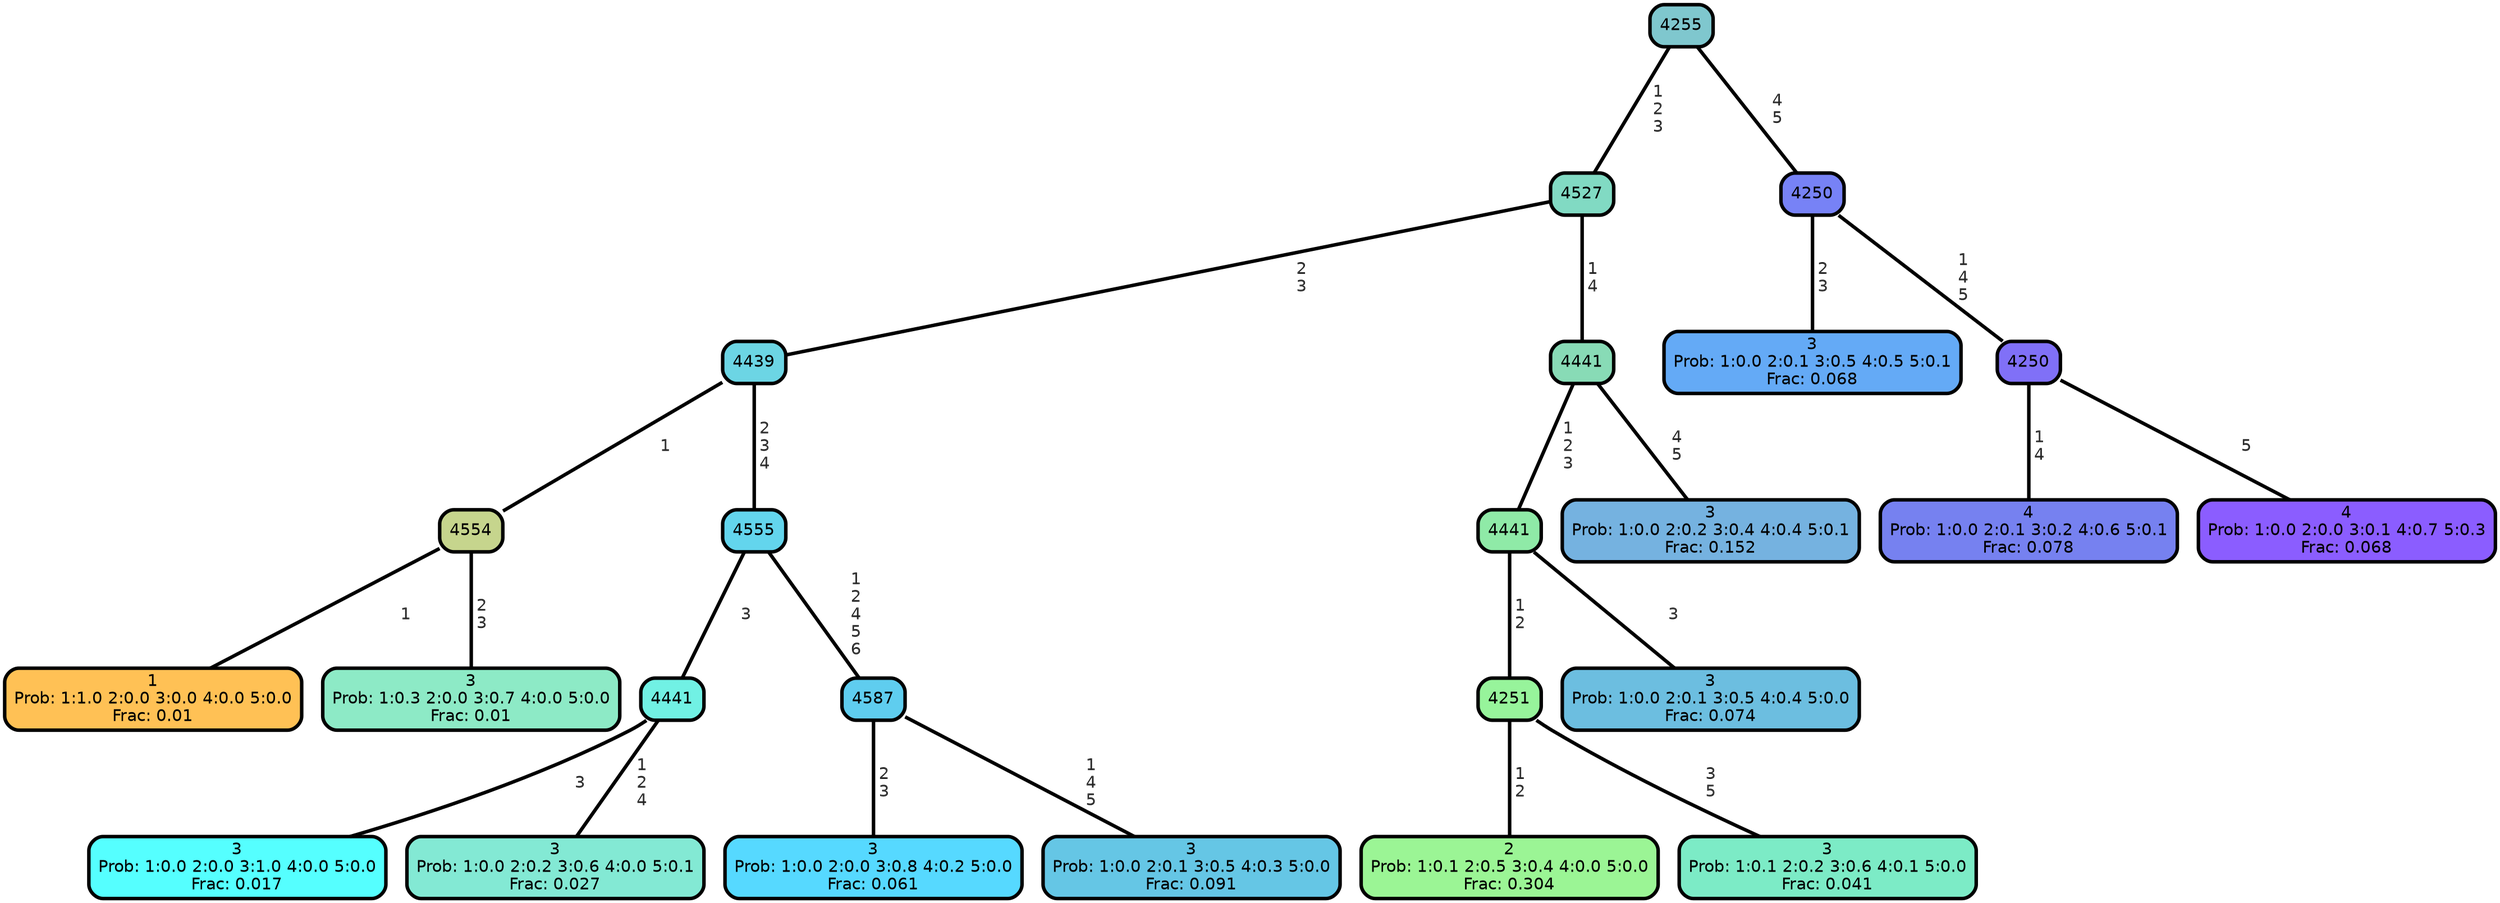 graph Tree {
node [shape=box, style="filled, rounded",color="black",penwidth="3",fontcolor="black",                 fontname=helvetica] ;
graph [ranksep="0 equally", splines=straight,                 bgcolor=transparent, dpi=200] ;
edge [fontname=helvetica, fontweight=bold,fontcolor=grey14,color=black] ;
0 [label="1
Prob: 1:1.0 2:0.0 3:0.0 4:0.0 5:0.0
Frac: 0.01", fillcolor="#ffc155"] ;
1 [label="4554", fillcolor="#c6d58d"] ;
2 [label="3
Prob: 1:0.3 2:0.0 3:0.7 4:0.0 5:0.0
Frac: 0.01", fillcolor="#8deac6"] ;
3 [label="4439", fillcolor="#6cd5e4"] ;
4 [label="3
Prob: 1:0.0 2:0.0 3:1.0 4:0.0 5:0.0
Frac: 0.017", fillcolor="#55ffff"] ;
5 [label="4441", fillcolor="#71f1e4"] ;
6 [label="3
Prob: 1:0.0 2:0.2 3:0.6 4:0.0 5:0.1
Frac: 0.027", fillcolor="#83e9d4"] ;
7 [label="4555", fillcolor="#63d5ed"] ;
8 [label="3
Prob: 1:0.0 2:0.0 3:0.8 4:0.2 5:0.0
Frac: 0.061", fillcolor="#56d9ff"] ;
9 [label="4587", fillcolor="#5fcdef"] ;
10 [label="3
Prob: 1:0.0 2:0.1 3:0.5 4:0.3 5:0.0
Frac: 0.091", fillcolor="#65c6e5"] ;
11 [label="4527", fillcolor="#81dac3"] ;
12 [label="2
Prob: 1:0.1 2:0.5 3:0.4 4:0.0 5:0.0
Frac: 0.304", fillcolor="#9bf595"] ;
13 [label="4251", fillcolor="#97f49b"] ;
14 [label="3
Prob: 1:0.1 2:0.2 3:0.6 4:0.1 5:0.0
Frac: 0.041", fillcolor="#7cebc6"] ;
15 [label="4441", fillcolor="#8feaa7"] ;
16 [label="3
Prob: 1:0.0 2:0.1 3:0.5 4:0.4 5:0.0
Frac: 0.074", fillcolor="#6cbee0"] ;
17 [label="4441", fillcolor="#88dbb6"] ;
18 [label="3
Prob: 1:0.0 2:0.2 3:0.4 4:0.4 5:0.1
Frac: 0.152", fillcolor="#75b2e0"] ;
19 [label="4255", fillcolor="#7fc7ce"] ;
20 [label="3
Prob: 1:0.0 2:0.1 3:0.5 4:0.5 5:0.1
Frac: 0.068", fillcolor="#64aaf6"] ;
21 [label="4250", fillcolor="#7782f6"] ;
22 [label="4
Prob: 1:0.0 2:0.1 3:0.2 4:0.6 5:0.1
Frac: 0.078", fillcolor="#7681f0"] ;
23 [label="4250", fillcolor="#8070f7"] ;
24 [label="4
Prob: 1:0.0 2:0.0 3:0.1 4:0.7 5:0.3
Frac: 0.068", fillcolor="#8b5dff"] ;
1 -- 0 [label=" 1",penwidth=3] ;
1 -- 2 [label=" 2\n 3",penwidth=3] ;
3 -- 1 [label=" 1",penwidth=3] ;
3 -- 7 [label=" 2\n 3\n 4",penwidth=3] ;
5 -- 4 [label=" 3",penwidth=3] ;
5 -- 6 [label=" 1\n 2\n 4",penwidth=3] ;
7 -- 5 [label=" 3",penwidth=3] ;
7 -- 9 [label=" 1\n 2\n 4\n 5\n 6",penwidth=3] ;
9 -- 8 [label=" 2\n 3",penwidth=3] ;
9 -- 10 [label=" 1\n 4\n 5",penwidth=3] ;
11 -- 3 [label=" 2\n 3",penwidth=3] ;
11 -- 17 [label=" 1\n 4",penwidth=3] ;
13 -- 12 [label=" 1\n 2",penwidth=3] ;
13 -- 14 [label=" 3\n 5",penwidth=3] ;
15 -- 13 [label=" 1\n 2",penwidth=3] ;
15 -- 16 [label=" 3",penwidth=3] ;
17 -- 15 [label=" 1\n 2\n 3",penwidth=3] ;
17 -- 18 [label=" 4\n 5",penwidth=3] ;
19 -- 11 [label=" 1\n 2\n 3",penwidth=3] ;
19 -- 21 [label=" 4\n 5",penwidth=3] ;
21 -- 20 [label=" 2\n 3",penwidth=3] ;
21 -- 23 [label=" 1\n 4\n 5",penwidth=3] ;
23 -- 22 [label=" 1\n 4",penwidth=3] ;
23 -- 24 [label=" 5",penwidth=3] ;
{rank = same;}}